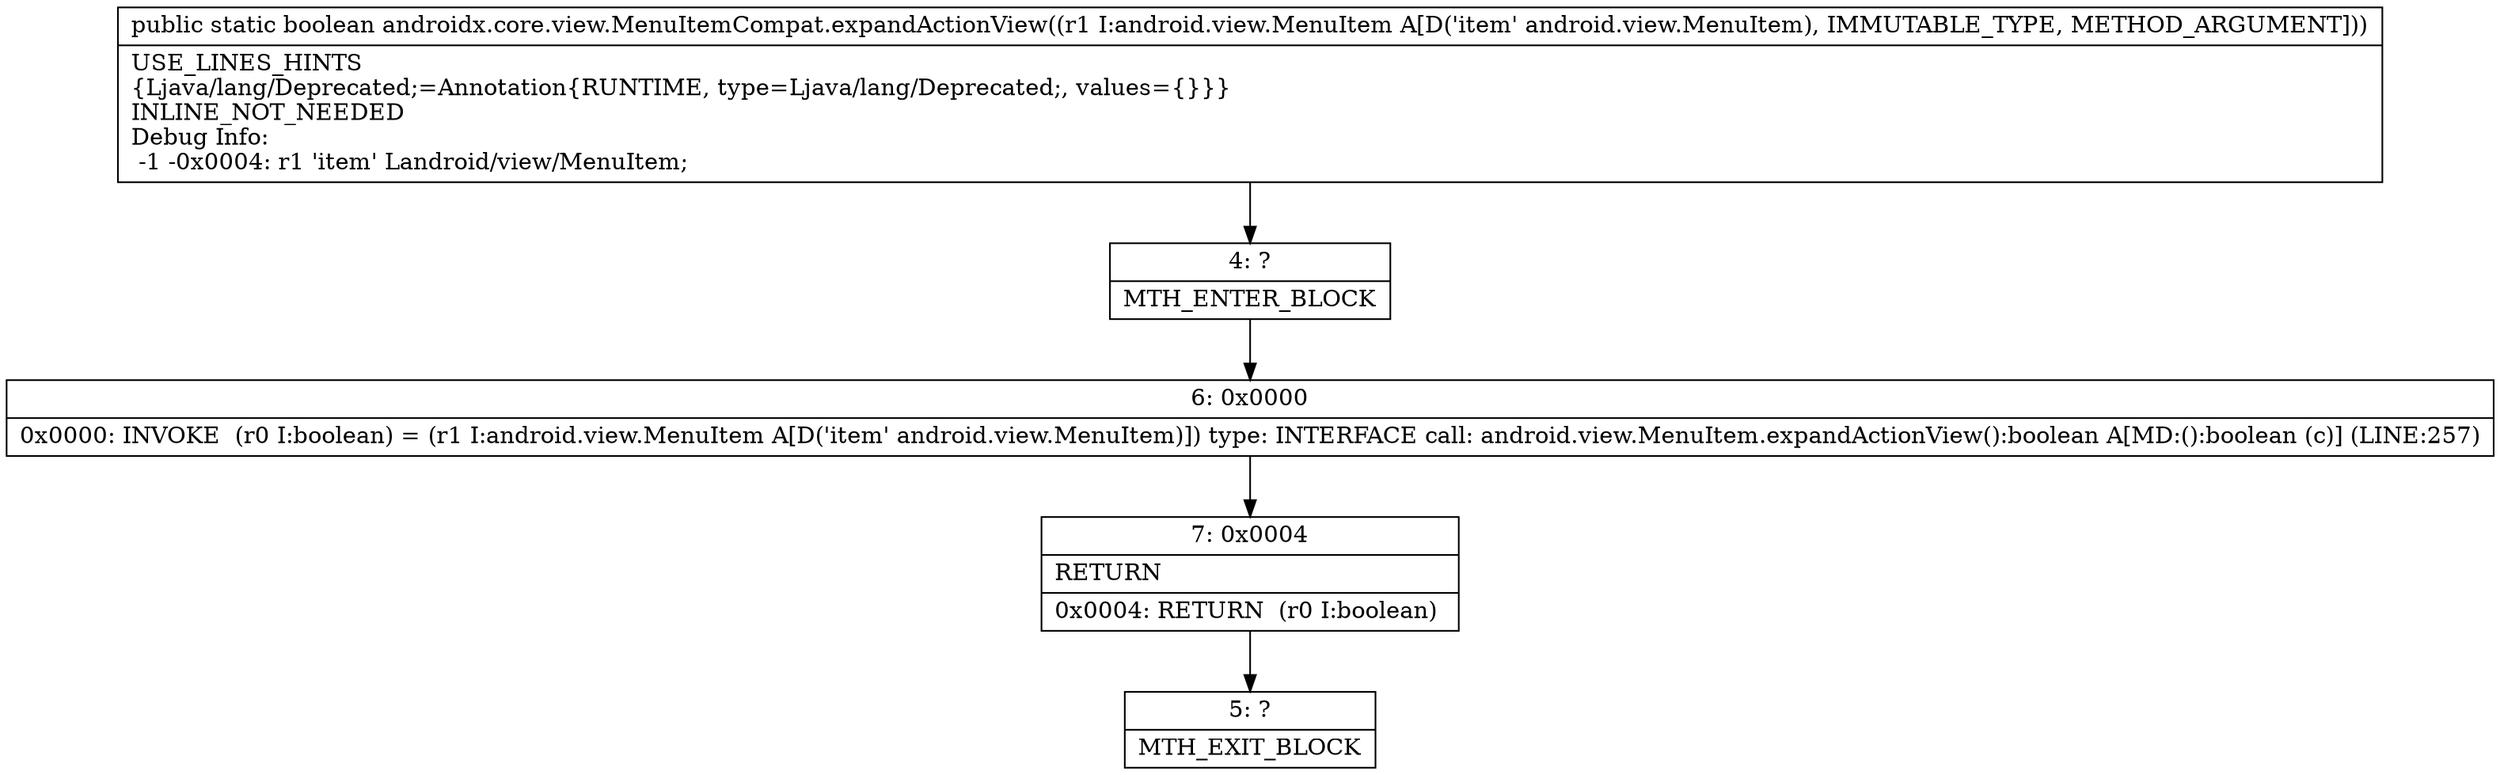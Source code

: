 digraph "CFG forandroidx.core.view.MenuItemCompat.expandActionView(Landroid\/view\/MenuItem;)Z" {
Node_4 [shape=record,label="{4\:\ ?|MTH_ENTER_BLOCK\l}"];
Node_6 [shape=record,label="{6\:\ 0x0000|0x0000: INVOKE  (r0 I:boolean) = (r1 I:android.view.MenuItem A[D('item' android.view.MenuItem)]) type: INTERFACE call: android.view.MenuItem.expandActionView():boolean A[MD:():boolean (c)] (LINE:257)\l}"];
Node_7 [shape=record,label="{7\:\ 0x0004|RETURN\l|0x0004: RETURN  (r0 I:boolean) \l}"];
Node_5 [shape=record,label="{5\:\ ?|MTH_EXIT_BLOCK\l}"];
MethodNode[shape=record,label="{public static boolean androidx.core.view.MenuItemCompat.expandActionView((r1 I:android.view.MenuItem A[D('item' android.view.MenuItem), IMMUTABLE_TYPE, METHOD_ARGUMENT]))  | USE_LINES_HINTS\l\{Ljava\/lang\/Deprecated;=Annotation\{RUNTIME, type=Ljava\/lang\/Deprecated;, values=\{\}\}\}\lINLINE_NOT_NEEDED\lDebug Info:\l  \-1 \-0x0004: r1 'item' Landroid\/view\/MenuItem;\l}"];
MethodNode -> Node_4;Node_4 -> Node_6;
Node_6 -> Node_7;
Node_7 -> Node_5;
}

